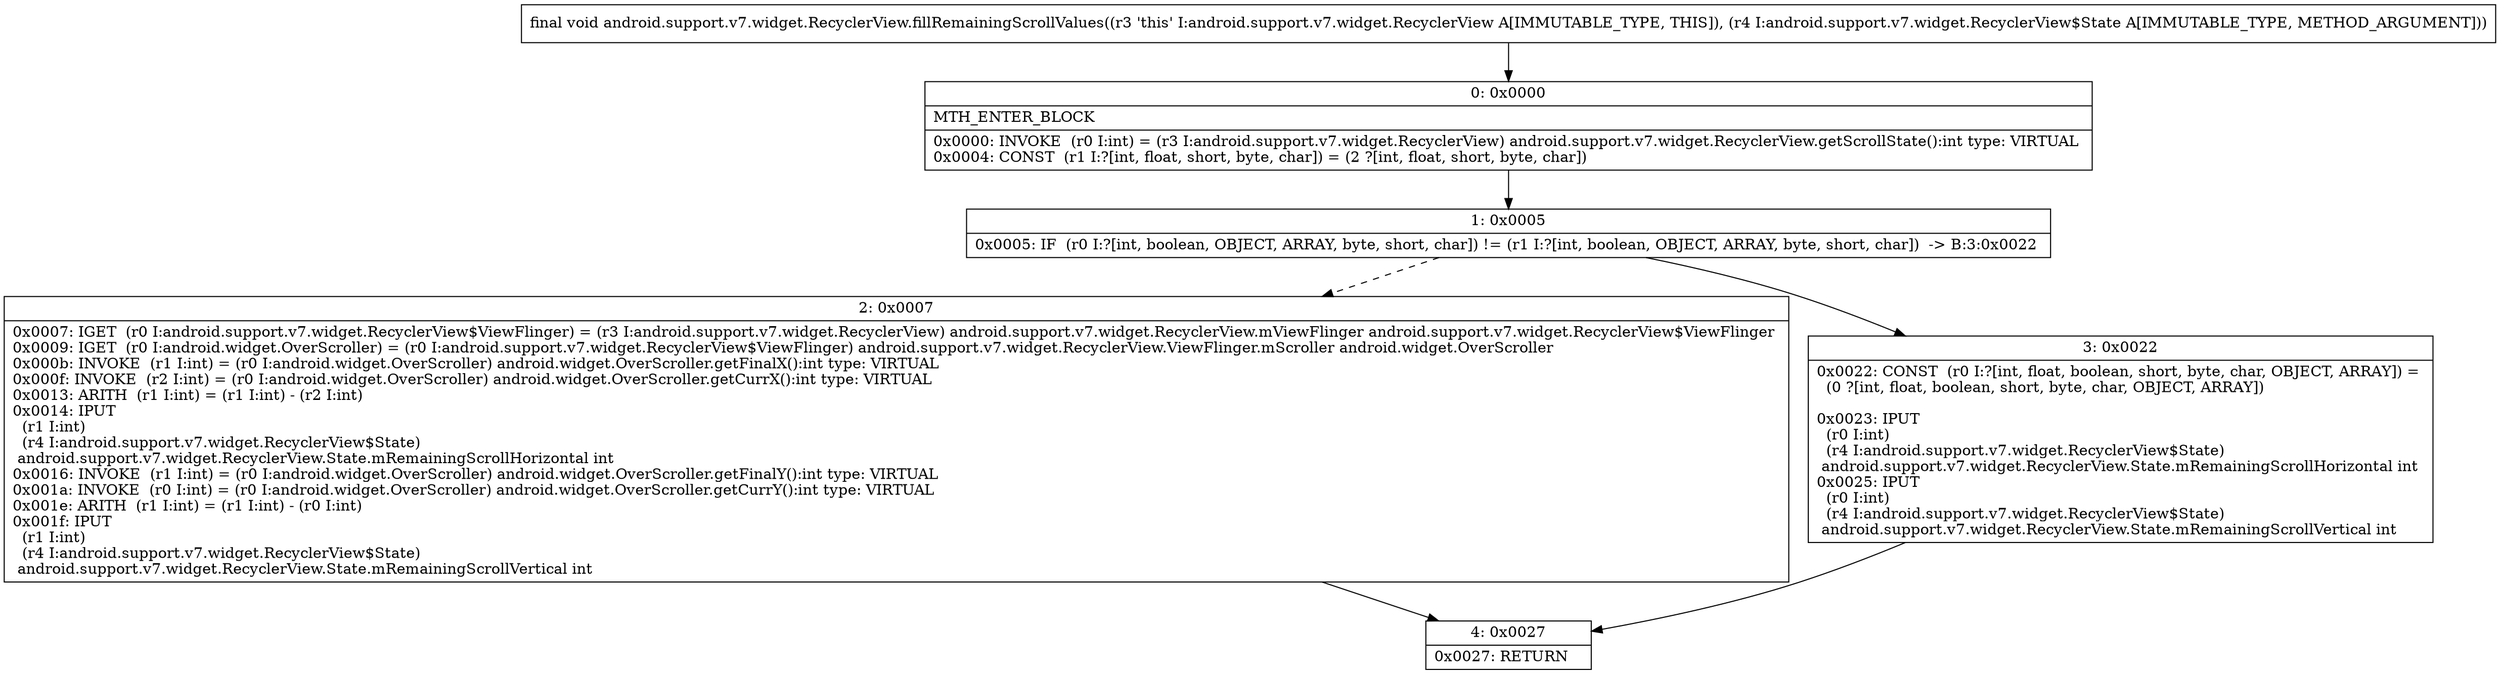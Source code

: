 digraph "CFG forandroid.support.v7.widget.RecyclerView.fillRemainingScrollValues(Landroid\/support\/v7\/widget\/RecyclerView$State;)V" {
Node_0 [shape=record,label="{0\:\ 0x0000|MTH_ENTER_BLOCK\l|0x0000: INVOKE  (r0 I:int) = (r3 I:android.support.v7.widget.RecyclerView) android.support.v7.widget.RecyclerView.getScrollState():int type: VIRTUAL \l0x0004: CONST  (r1 I:?[int, float, short, byte, char]) = (2 ?[int, float, short, byte, char]) \l}"];
Node_1 [shape=record,label="{1\:\ 0x0005|0x0005: IF  (r0 I:?[int, boolean, OBJECT, ARRAY, byte, short, char]) != (r1 I:?[int, boolean, OBJECT, ARRAY, byte, short, char])  \-\> B:3:0x0022 \l}"];
Node_2 [shape=record,label="{2\:\ 0x0007|0x0007: IGET  (r0 I:android.support.v7.widget.RecyclerView$ViewFlinger) = (r3 I:android.support.v7.widget.RecyclerView) android.support.v7.widget.RecyclerView.mViewFlinger android.support.v7.widget.RecyclerView$ViewFlinger \l0x0009: IGET  (r0 I:android.widget.OverScroller) = (r0 I:android.support.v7.widget.RecyclerView$ViewFlinger) android.support.v7.widget.RecyclerView.ViewFlinger.mScroller android.widget.OverScroller \l0x000b: INVOKE  (r1 I:int) = (r0 I:android.widget.OverScroller) android.widget.OverScroller.getFinalX():int type: VIRTUAL \l0x000f: INVOKE  (r2 I:int) = (r0 I:android.widget.OverScroller) android.widget.OverScroller.getCurrX():int type: VIRTUAL \l0x0013: ARITH  (r1 I:int) = (r1 I:int) \- (r2 I:int) \l0x0014: IPUT  \l  (r1 I:int)\l  (r4 I:android.support.v7.widget.RecyclerView$State)\l android.support.v7.widget.RecyclerView.State.mRemainingScrollHorizontal int \l0x0016: INVOKE  (r1 I:int) = (r0 I:android.widget.OverScroller) android.widget.OverScroller.getFinalY():int type: VIRTUAL \l0x001a: INVOKE  (r0 I:int) = (r0 I:android.widget.OverScroller) android.widget.OverScroller.getCurrY():int type: VIRTUAL \l0x001e: ARITH  (r1 I:int) = (r1 I:int) \- (r0 I:int) \l0x001f: IPUT  \l  (r1 I:int)\l  (r4 I:android.support.v7.widget.RecyclerView$State)\l android.support.v7.widget.RecyclerView.State.mRemainingScrollVertical int \l}"];
Node_3 [shape=record,label="{3\:\ 0x0022|0x0022: CONST  (r0 I:?[int, float, boolean, short, byte, char, OBJECT, ARRAY]) = \l  (0 ?[int, float, boolean, short, byte, char, OBJECT, ARRAY])\l \l0x0023: IPUT  \l  (r0 I:int)\l  (r4 I:android.support.v7.widget.RecyclerView$State)\l android.support.v7.widget.RecyclerView.State.mRemainingScrollHorizontal int \l0x0025: IPUT  \l  (r0 I:int)\l  (r4 I:android.support.v7.widget.RecyclerView$State)\l android.support.v7.widget.RecyclerView.State.mRemainingScrollVertical int \l}"];
Node_4 [shape=record,label="{4\:\ 0x0027|0x0027: RETURN   \l}"];
MethodNode[shape=record,label="{final void android.support.v7.widget.RecyclerView.fillRemainingScrollValues((r3 'this' I:android.support.v7.widget.RecyclerView A[IMMUTABLE_TYPE, THIS]), (r4 I:android.support.v7.widget.RecyclerView$State A[IMMUTABLE_TYPE, METHOD_ARGUMENT])) }"];
MethodNode -> Node_0;
Node_0 -> Node_1;
Node_1 -> Node_2[style=dashed];
Node_1 -> Node_3;
Node_2 -> Node_4;
Node_3 -> Node_4;
}

